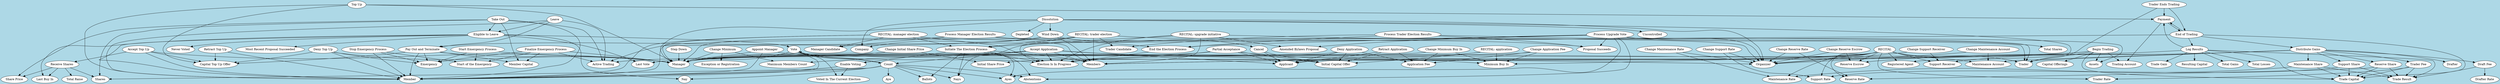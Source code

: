digraph "graphName" {	overlap=false	splines=true	bgcolor="lightblue"		node [style="filled" fillcolor="white"];		"Change Initial Share Price" -> Manager;	"Change Initial Share Price" -> "Initial Share Price";	"Take Out" -> "Share Price";	"Take Out" -> "Active Trading";	"Take Out" -> "Member Capital";	"Take Out" -> Member;	"Take Out" -> "Eligible to Leave";	"Take Out" -> Shares;	"Maintenance Share" -> "Trade Capital";	"Maintenance Share" -> "Trade Result";	"Maintenance Share" -> "Maintenance Rate";	Cancel -> "Initial Capital Offer";	Cancel -> Applicant;	"Accept Top Up" -> "Capital Top Up Offer";	"Accept Top Up" -> Member;	"Accept Top Up" -> "Receive Shares";	"Accept Top Up" -> Manager;	"Change Maintenance Rate" -> Organizer;	"Change Maintenance Rate" -> "Maintenance Rate";	Vote -> "Last Vote";	Vote -> Count;	Vote -> "Voted In The Current Election";	Vote -> "Election Is In Progress";	Vote -> Member;	"End the Election Process" -> "Election Is In Progress";	"Change Support Rate" -> Organizer;	"Change Support Rate" -> "Support Rate";	"Start Emergency Process" -> Manager;	"Start Emergency Process" -> "Start of the Emergency";	"Start Emergency Process" -> Emergency;	RECITAL -> "Reserve Escrow";	RECITAL -> "Initial Share Price";	RECITAL -> Trader;	RECITAL -> "Trader Rate";	RECITAL -> "Minimum Buy In";	RECITAL -> "Maintenance Rate";	RECITAL -> Manager;	RECITAL -> "Reserve Rate";	RECITAL -> "Registered Agent";	RECITAL -> Organizer;	RECITAL -> "Support Rate";	RECITAL -> "Maintenance Account";	RECITAL -> "Support Receiver";	"Partial Acceptance" -> Applicant;	"Partial Acceptance" -> "Minimum Buy In";	"Partial Acceptance" -> "Election Is In Progress";	"Partial Acceptance" -> "Initial Capital Offer";	"Partial Acceptance" -> Manager;	"Eligible to Leave" -> "Last Vote";	"Eligible to Leave" -> "Never Voted";	"Eligible to Leave" -> Nay;	"Eligible to Leave" -> Member;	"Eligible to Leave" -> "Most Recent Proposal Succeeded";	"Eligible to Leave" -> "Last Buy In";	"Eligible to Leave" -> Vote;	"Change Reserve Rate" -> "Reserve Rate";	"Change Reserve Rate" -> Organizer;	"Distribute Gains" -> "Maintenance Account";	"Distribute Gains" -> "Draft Fee";	"Distribute Gains" -> Trader;	"Distribute Gains" -> "Maintenance Share";	"Distribute Gains" -> "Support Receiver";	"Distribute Gains" -> "Support Share";	"Distribute Gains" -> "Reserve Share";	"Distribute Gains" -> "Trader Fee";	"Distribute Gains" -> "Reserve Escrow";	"Distribute Gains" -> Drafter;	"Draft Fee" -> "Drafter Rate";	"Draft Fee" -> "Trade Result";	"Process Trader Election Results" -> "End the Election Process";	"Process Trader Election Results" -> "Trader Candidate";	"Process Trader Election Results" -> Trader;	"Process Trader Election Results" -> "Proposal Succeeds";	"Change Application Fee" -> Manager;	"Change Application Fee" -> "Minimum Buy In";	"Change Application Fee" -> "Application Fee";	Dissolution -> Depleted;	Dissolution -> Organizer;	Dissolution -> Manager;	Dissolution -> "Wind Down";	Dissolution -> "Registered Agent";	Dissolution -> Company;	Dissolution -> Uncontrolled;	"Finalize Emergency Process" -> "Active Trading";	"Finalize Emergency Process" -> "Member Capital";	"Finalize Emergency Process" -> "Start of the Emergency";	"Finalize Emergency Process" -> Emergency;	"Finalize Emergency Process" -> Manager;	"Change Reserve Escrow" -> Organizer;	"Change Reserve Escrow" -> "Reserve Escrow";	"Change Support Receiver" -> "Support Receiver";	"Change Support Receiver" -> Organizer;	"Initiate The Election Process" -> Ayes;	"Initiate The Election Process" -> Members;	"Initiate The Election Process" -> Abstentions;	"Initiate The Election Process" -> Ballots;	"Initiate The Election Process" -> "Enable Voting";	"Initiate The Election Process" -> "Election Is In Progress";	"Initiate The Election Process" -> Nays;	"Step Down" -> Manager;	"Pay Out and Terminate" -> "Member Capital";	"Pay Out and Terminate" -> "Capital Top Up Offer";	"Pay Out and Terminate" -> Emergency;	"Pay Out and Terminate" -> Manager;	"Pay Out and Terminate" -> Member;	"Accept Application" -> "Maximum Members Count";	"Accept Application" -> Manager;	"Accept Application" -> Applicant;	"Accept Application" -> Members;	"Accept Application" -> "Initial Capital Offer";	"Accept Application" -> "Election Is In Progress";	"Accept Application" -> Count;	"RECITAL: manager election" -> Members;	"RECITAL: manager election" -> "Initiate The Election Process";	"RECITAL: manager election" -> "Election Is In Progress";	"RECITAL: manager election" -> Member;	"RECITAL: manager election" -> "Manager Candidate";	"RECITAL: manager election" -> Manager;	"Change Maintenance Account" -> Organizer;	"Change Maintenance Account" -> "Maintenance Account";	"Trader Ends Trading" -> "End of Trading";	"Trader Ends Trading" -> Trader;	"Trader Ends Trading" -> Payment;	"Deny Application" -> Applicant;	"Deny Application" -> "Application Fee";	"Deny Application" -> "Initial Capital Offer";	"Deny Application" -> Manager;	"Retract Application" -> "Initial Capital Offer";	"Retract Application" -> Applicant;	"Retract Application" -> "Application Fee";	"Begin Trading" -> "Capital Offerings";	"Begin Trading" -> Trader;	"Begin Trading" -> "Trade Capital";	"Begin Trading" -> Members;	"Begin Trading" -> Assets;	"Begin Trading" -> "Active Trading";	"Begin Trading" -> "Trading Account";	"Begin Trading" -> "Election Is In Progress";	"End of Trading" -> "Trade Capital";	"End of Trading" -> "Active Trading";	"End of Trading" -> "Distribute Gains";	"End of Trading" -> "Log Results";	"End of Trading" -> Payment;	"Receive Shares" -> "Share Price";	"Receive Shares" -> "Last Buy In";	"Receive Shares" -> "Total Raise";	"Receive Shares" -> Shares;	"Log Results" -> "Trade Gain";	"Log Results" -> "Resulting Capital";	"Log Results" -> "Trade Capital";	"Log Results" -> "Trade Result";	"Log Results" -> "Total Gains";	"Log Results" -> Members;	"Log Results" -> "Total Losses";	"Log Results" -> Payment;	"RECITAL: upgrade initiative" -> Members;	"RECITAL: upgrade initiative" -> "Initiate The Election Process";	"RECITAL: upgrade initiative" -> "Election Is In Progress";	"RECITAL: upgrade initiative" -> "Amended Bylaws Proposal";	"RECITAL: upgrade initiative" -> Organizer;	"Retract Top Up" -> Member;	"Retract Top Up" -> "Capital Top Up Offer";	"Appoint Manager" -> Manager;	"Appoint Manager" -> Member;	"Appoint Manager" -> Organizer;	"Support Share" -> "Trade Capital";	"Support Share" -> "Trade Result";	"Support Share" -> "Support Rate";	"Reserve Share" -> "Trade Capital";	"Reserve Share" -> "Reserve Rate";	"Reserve Share" -> "Trade Result";	"Change Minimum" -> "Exception or Registration";	"Change Minimum" -> "Maximum Members Count";	"Change Minimum" -> Manager;	"Trader Fee" -> "Trade Capital";	"Trader Fee" -> "Trade Result";	"Trader Fee" -> "Trader Rate";	"Deny Top Up" -> "Capital Top Up Offer";	"Deny Top Up" -> Emergency;	"Deny Top Up" -> Member;	"Deny Top Up" -> Manager;	"Stop Emergency Process" -> Member;	"Stop Emergency Process" -> "Start of the Emergency";	"Stop Emergency Process" -> Emergency;	"RECITAL: application" -> "Initial Capital Offer";	"RECITAL: application" -> "Minimum Buy In";	"RECITAL: application" -> Applicant;	Count -> Nay;	Count -> Ayes;	Count -> Abstentions;	Count -> Member;	Count -> Shares;	Count -> Ballots;	Count -> Aye;	Count -> Vote;	Count -> Nays;	"RECITAL: trader election" -> Members;	"RECITAL: trader election" -> "Initiate The Election Process";	"RECITAL: trader election" -> "Trader Candidate";	"RECITAL: trader election" -> "Election Is In Progress";	"RECITAL: trader election" -> Trader;	"RECITAL: trader election" -> Member;	"Process Manager Election Results" -> "End the Election Process";	"Process Manager Election Results" -> "Manager Candidate";	"Process Manager Election Results" -> Manager;	"Process Manager Election Results" -> "Proposal Succeeds";	"Change Minimum Buy In" -> Manager;	"Change Minimum Buy In" -> "Minimum Buy In";	"Change Minimum Buy In" -> "Application Fee";	"Enable Voting" -> Member;	"Enable Voting" -> "Voted In The Current Election";	Leave -> "Active Trading";	Leave -> Member;	Leave -> "Pay Out and Terminate";	Leave -> "Eligible to Leave";	Payment -> "End of Trading";	Payment -> "Trading Account";	"Top Up" -> "Capital Top Up Offer";	"Top Up" -> Member;	"Top Up" -> Manager;	"Top Up" -> Payment;	"Wind Down" -> Members;	"Wind Down" -> Company;	"Wind Down" -> "Pay Out and Terminate";	"Wind Down" -> Cancel;	"Process Upgrade Vote" -> Organizer;	"Process Upgrade Vote" -> Ayes;	"Process Upgrade Vote" -> Abstentions;	"Process Upgrade Vote" -> "Proposal Succeeds";	"Process Upgrade Vote" -> "Total Shares";	"Process Upgrade Vote" -> Assets;	"Process Upgrade Vote" -> "End the Election Process";	"Process Upgrade Vote" -> "Amended Bylaws Proposal";	"Process Upgrade Vote" -> Nays;}